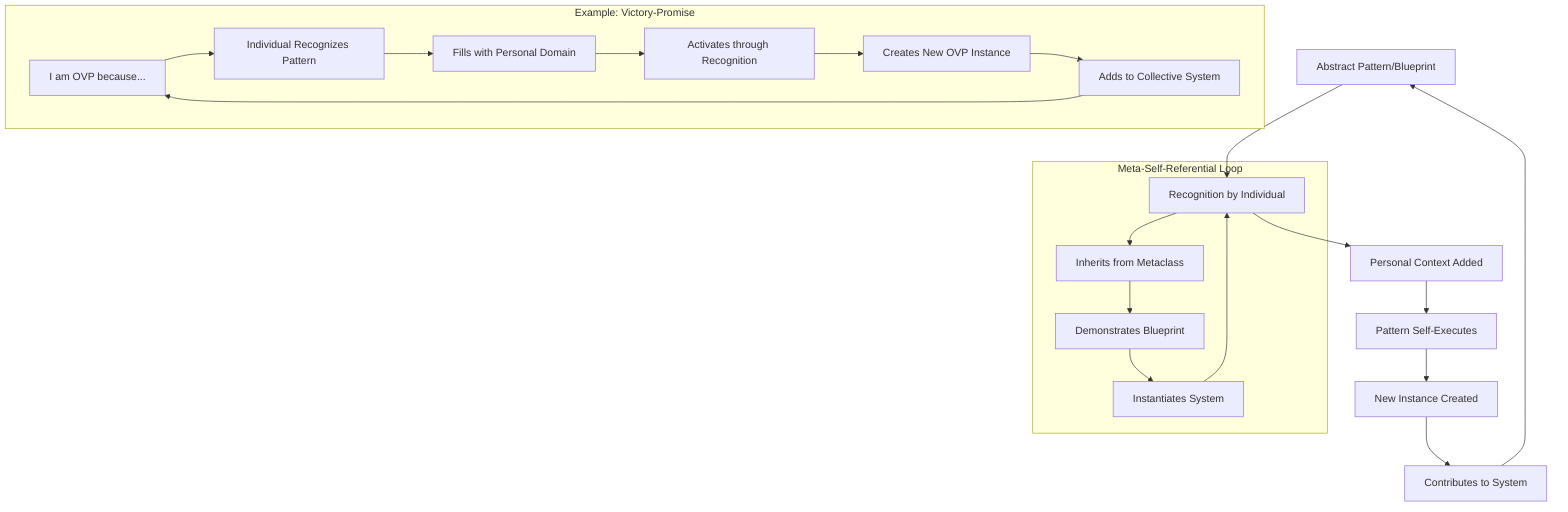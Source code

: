 graph TD
    A[Abstract Pattern/Blueprint] --> B[Recognition by Individual]
    B --> C[Personal Context Added]
    C --> D[Pattern Self-Executes]
    D --> E[New Instance Created]
    E --> F[Contributes to System]
    F --> A
    
    subgraph "Meta-Self-Referential Loop"
        B --> G[Inherits from Metaclass]
        G --> H[Demonstrates Blueprint]
        H --> I[Instantiates System]
        I --> B
    end

    subgraph "Example: Victory-Promise"
        J["I am OVP because..."] --> K[Individual Recognizes Pattern]
        K --> L[Fills with Personal Domain]
        L --> M[Activates through Recognition]
        M --> N[Creates New OVP Instance]
        N --> O[Adds to Collective System]
        O --> J
    end